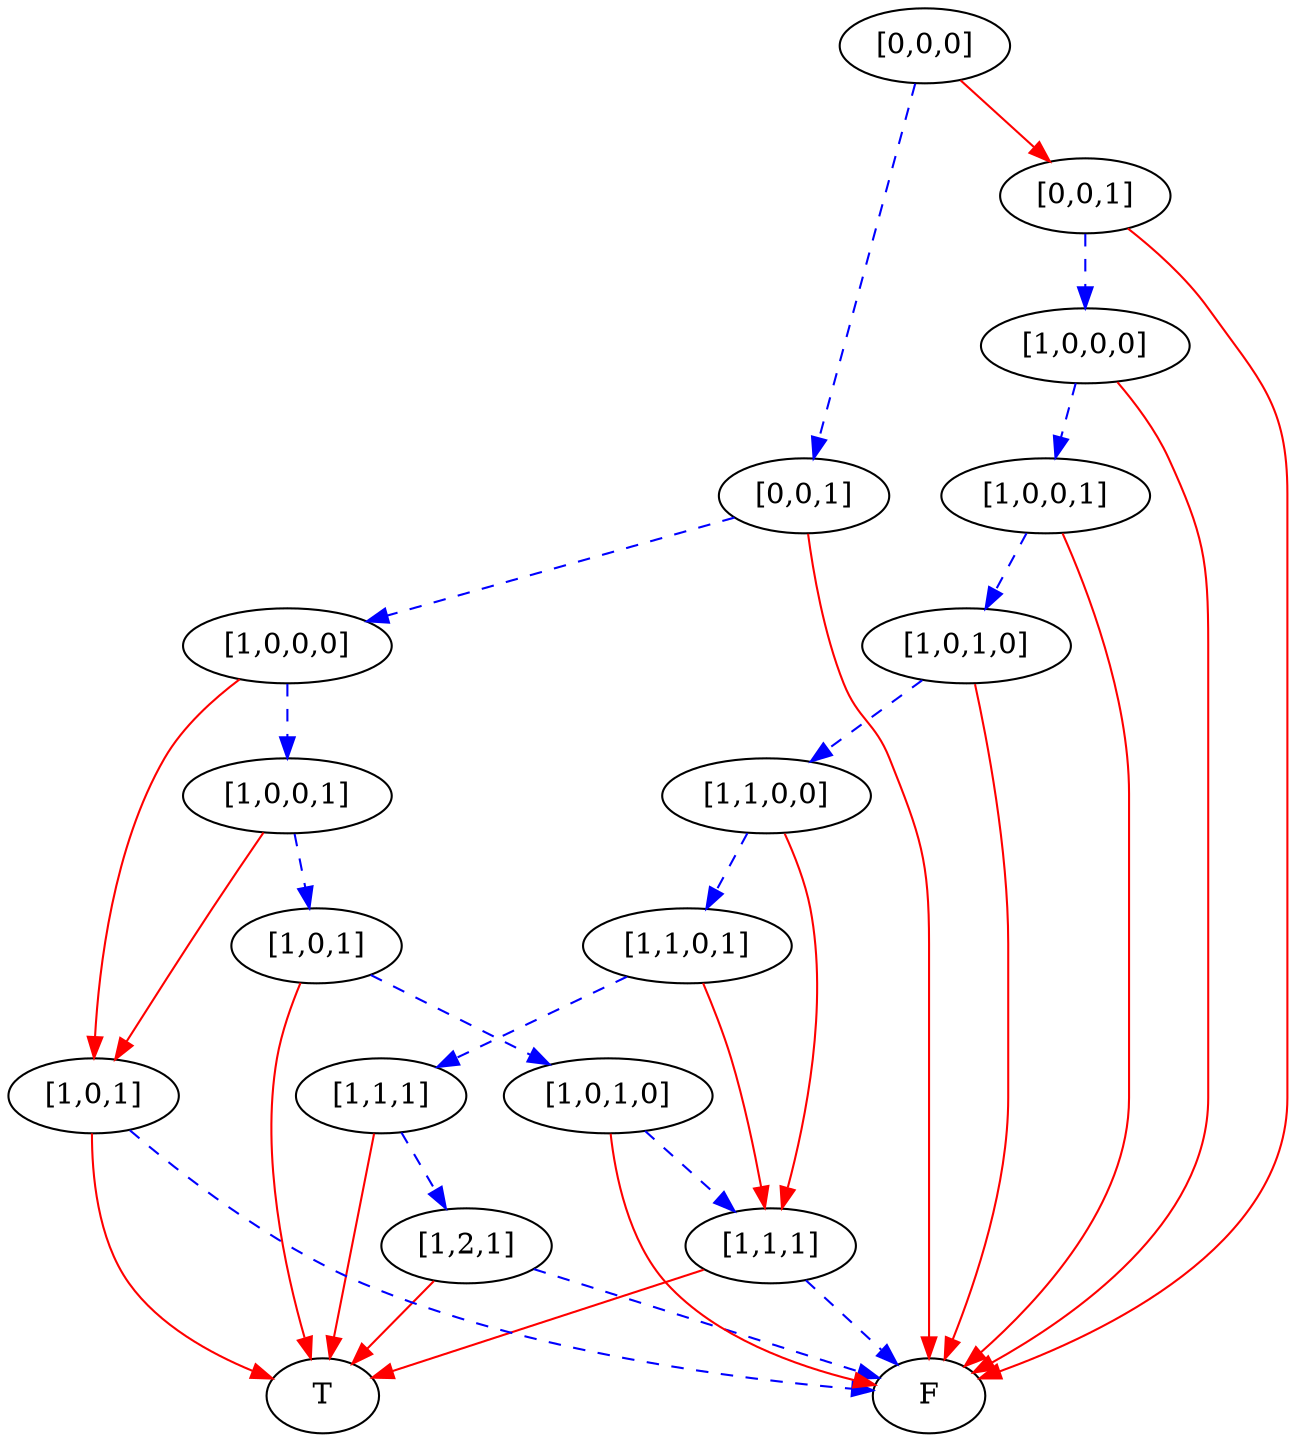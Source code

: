 digraph {
    1 [label=F];
    2 [label=T];
    3 [label="[1,1,1]"];
    4 [label="[1,2,1]"];
    5 [label="[1,1,1]"];
    6 [label="[1,1,0,1]"];
    7 [label="[1,1,0,0]"];
    8 [label="[1,0,1,0]"];
    9 [label="[1,0,0,1]"];
    10 [label="[1,0,0,0]"];
    11 [label="[0,0,1]"];
    12 [label="[1,0,1]"];
    13 [label="[1,0,1,0]"];
    14 [label="[1,0,1]"];
    15 [label="[1,0,0,1]"];
    16 [label="[1,0,0,0]"];
    17 [label="[0,0,1]"];
    18 [label="[0,0,0]"];
    3 -> 1 [style=dashed
           ,color=blue];
    3 -> 2 [color=red];
    4 -> 1 [style=dashed
           ,color=blue];
    4 -> 2 [color=red];
    5 -> 4 [style=dashed
           ,color=blue];
    5 -> 2 [color=red];
    6 -> 3 [color=red];
    6 -> 5 [style=dashed
           ,color=blue];
    7 -> 3 [color=red];
    7 -> 6 [style=dashed
           ,color=blue];
    8 -> 7 [style=dashed
           ,color=blue];
    8 -> 1 [color=red];
    9 -> 8 [style=dashed
           ,color=blue];
    9 -> 1 [color=red];
    10 -> 9 [style=dashed
            ,color=blue];
    10 -> 1 [color=red];
    11 -> 10 [style=dashed
             ,color=blue];
    11 -> 1 [color=red];
    12 -> 1 [style=dashed
            ,color=blue];
    12 -> 2 [color=red];
    13 -> 3 [style=dashed
            ,color=blue];
    13 -> 1 [color=red];
    14 -> 13 [style=dashed
             ,color=blue];
    14 -> 2 [color=red];
    15 -> 12 [color=red];
    15 -> 14 [style=dashed
             ,color=blue];
    16 -> 12 [color=red];
    16 -> 15 [style=dashed
             ,color=blue];
    17 -> 16 [style=dashed
             ,color=blue];
    17 -> 1 [color=red];
    18 -> 11 [color=red];
    18 -> 17 [style=dashed
             ,color=blue];
}